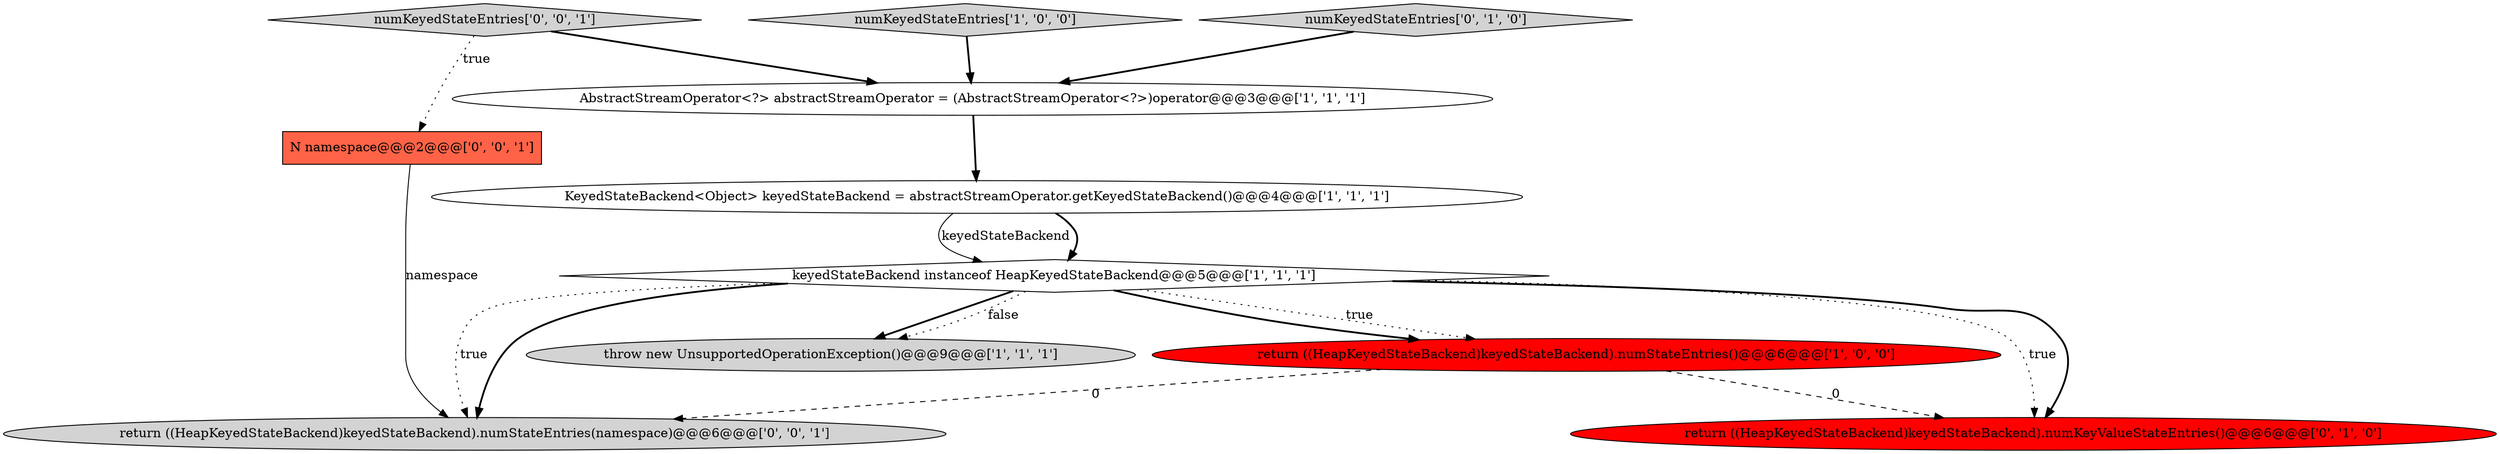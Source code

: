 digraph {
0 [style = filled, label = "keyedStateBackend instanceof HeapKeyedStateBackend@@@5@@@['1', '1', '1']", fillcolor = white, shape = diamond image = "AAA0AAABBB1BBB"];
1 [style = filled, label = "AbstractStreamOperator<?> abstractStreamOperator = (AbstractStreamOperator<?>)operator@@@3@@@['1', '1', '1']", fillcolor = white, shape = ellipse image = "AAA0AAABBB1BBB"];
5 [style = filled, label = "return ((HeapKeyedStateBackend)keyedStateBackend).numStateEntries()@@@6@@@['1', '0', '0']", fillcolor = red, shape = ellipse image = "AAA1AAABBB1BBB"];
9 [style = filled, label = "numKeyedStateEntries['0', '0', '1']", fillcolor = lightgray, shape = diamond image = "AAA0AAABBB3BBB"];
8 [style = filled, label = "return ((HeapKeyedStateBackend)keyedStateBackend).numStateEntries(namespace)@@@6@@@['0', '0', '1']", fillcolor = lightgray, shape = ellipse image = "AAA0AAABBB3BBB"];
3 [style = filled, label = "throw new UnsupportedOperationException()@@@9@@@['1', '1', '1']", fillcolor = lightgray, shape = ellipse image = "AAA0AAABBB1BBB"];
4 [style = filled, label = "numKeyedStateEntries['1', '0', '0']", fillcolor = lightgray, shape = diamond image = "AAA0AAABBB1BBB"];
2 [style = filled, label = "KeyedStateBackend<Object> keyedStateBackend = abstractStreamOperator.getKeyedStateBackend()@@@4@@@['1', '1', '1']", fillcolor = white, shape = ellipse image = "AAA0AAABBB1BBB"];
6 [style = filled, label = "return ((HeapKeyedStateBackend)keyedStateBackend).numKeyValueStateEntries()@@@6@@@['0', '1', '0']", fillcolor = red, shape = ellipse image = "AAA1AAABBB2BBB"];
7 [style = filled, label = "numKeyedStateEntries['0', '1', '0']", fillcolor = lightgray, shape = diamond image = "AAA0AAABBB2BBB"];
10 [style = filled, label = "N namespace@@@2@@@['0', '0', '1']", fillcolor = tomato, shape = box image = "AAA0AAABBB3BBB"];
0->8 [style = dotted, label="true"];
0->3 [style = bold, label=""];
10->8 [style = solid, label="namespace"];
5->8 [style = dashed, label="0"];
4->1 [style = bold, label=""];
2->0 [style = bold, label=""];
1->2 [style = bold, label=""];
7->1 [style = bold, label=""];
0->5 [style = dotted, label="true"];
5->6 [style = dashed, label="0"];
9->1 [style = bold, label=""];
0->3 [style = dotted, label="false"];
0->6 [style = dotted, label="true"];
9->10 [style = dotted, label="true"];
0->6 [style = bold, label=""];
0->5 [style = bold, label=""];
2->0 [style = solid, label="keyedStateBackend"];
0->8 [style = bold, label=""];
}
